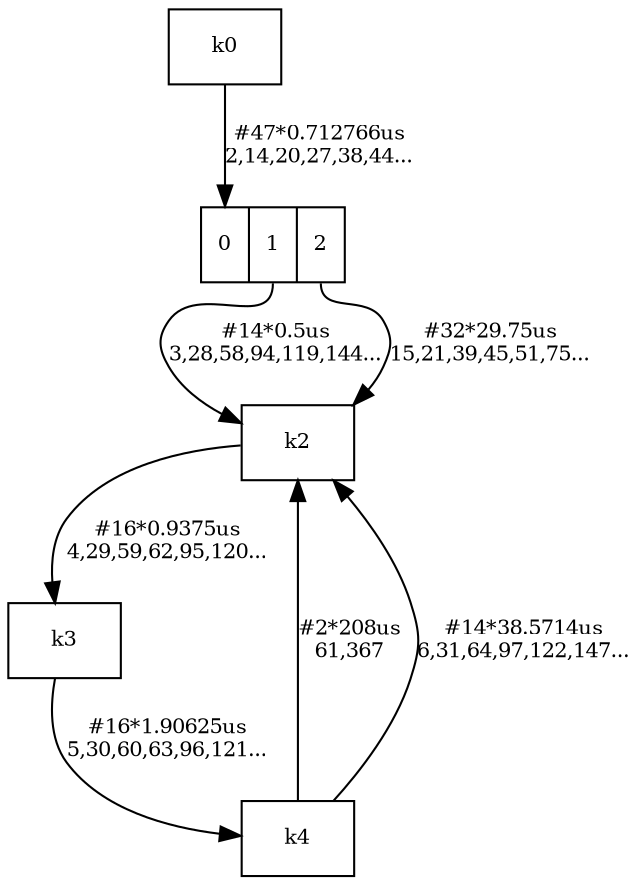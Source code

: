 digraph ssh { 

node[ shape=record fontsize=10 ]
edge[ shape=record fontsize=10 ]
knote0 [label="k0"]
knote1 [label="<0>0|<1>1|<2>2"]
knote2 [label="k2"]
knote3 [label="k3"]
knote4 [label="k4"]

knote0->knote1:0[label="#47*0.712766us\n2,14,20,27,38,44..."]
knote1:1->knote2[label="#14*0.5us\n3,28,58,94,119,144..."]
knote1:2->knote2[label="#32*29.75us\n15,21,39,45,51,75..."]
knote2->knote3[label="#16*0.9375us\n4,29,59,62,95,120..."]
knote3->knote4[label="#16*1.90625us\n5,30,60,63,96,121..."]
knote4->knote2[label="#2*208us\n61,367"]
knote4->knote2[label="#14*38.5714us\n6,31,64,97,122,147..."]
}









